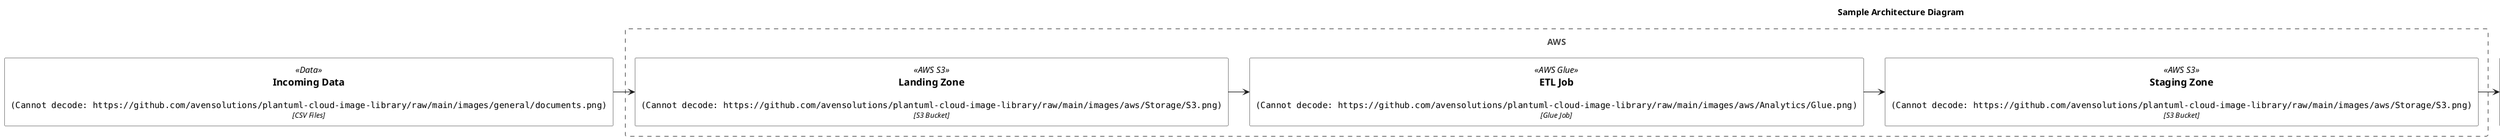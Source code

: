 @startuml

skinparam defaultTextAlignment center

skinparam rectangle<<boundary>> {
    Shadowing false
    StereotypeFontSize 0
    FontColor #444444
    BorderColor #444444
    BorderStyle dashed
}

!$imgroot = "https://github.com/avensolutions/plantuml-cloud-image-library/raw/main/images"

title Sample Architecture Diagram

!unquoted procedure $Data($alias, $label, $techn, $descr="", $stereo="Data")
    rectangle "==$label\n\n<img:$imgroot/general/documents.png>\n//<size:12>[$techn]</size>//" <<$stereo>> as $alias #white
!endprocedure

!unquoted procedure $AwsS3($alias, $label, $techn, $descr="", $stereo="AWS S3")
    rectangle "==$label\n\n<img:$imgroot/aws/Storage/S3.png>\n//<size:12>[$techn]</size>//" <<$stereo>> as $alias #white
!endprocedure

!unquoted procedure $AwsGlue($alias, $label, $techn, $descr="", $stereo="AWS Glue")
    rectangle "==$label\n\n<img:$imgroot/aws/Analytics/Glue.png>\n//<size:12>[$techn]</size>//" <<$stereo>> as $alias #white
!endprocedure

!unquoted procedure $Snowpipe($alias, $label, $techn, $descr="", $stereo="Snowpipe")
    rectangle "==$label\n\n<img:$imgroot/snowflake/snowpipe.png>\n//<size:12>[$techn]</size>//" <<$stereo>> as $alias #white
!endprocedure

!unquoted procedure $SnowflakeDB($alias, $label, $techn, $descr="", $stereo="Snowflake DB")
    rectangle "==$label\n\n<img:$imgroot/snowflake/snowflakeDB.png>\n//<size:12>[$techn]</size>//" <<$stereo>> as $alias #white
!endprocedure

$Data(data, Incoming Data, CSV Files)

rectangle "AWS" <<boundary>> {
    $AwsS3(landing, Landing Zone, S3 Bucket)   
    $AwsGlue(gluejob, ETL Job, Glue Job)
    $AwsS3(staging, Staging Zone, S3 Bucket) 
}

$Snowpipe(snowpipe, Snowpipe, Snowpipe)
$SnowflakeDB(db, Datamart, Snowflake DB)

data -RIGHT-> landing
landing -RIGHT-> gluejob
gluejob -RIGHT-> staging
staging -RIGHT-> snowpipe
snowpipe -RIGHT-> db: auto ingest

@enduml